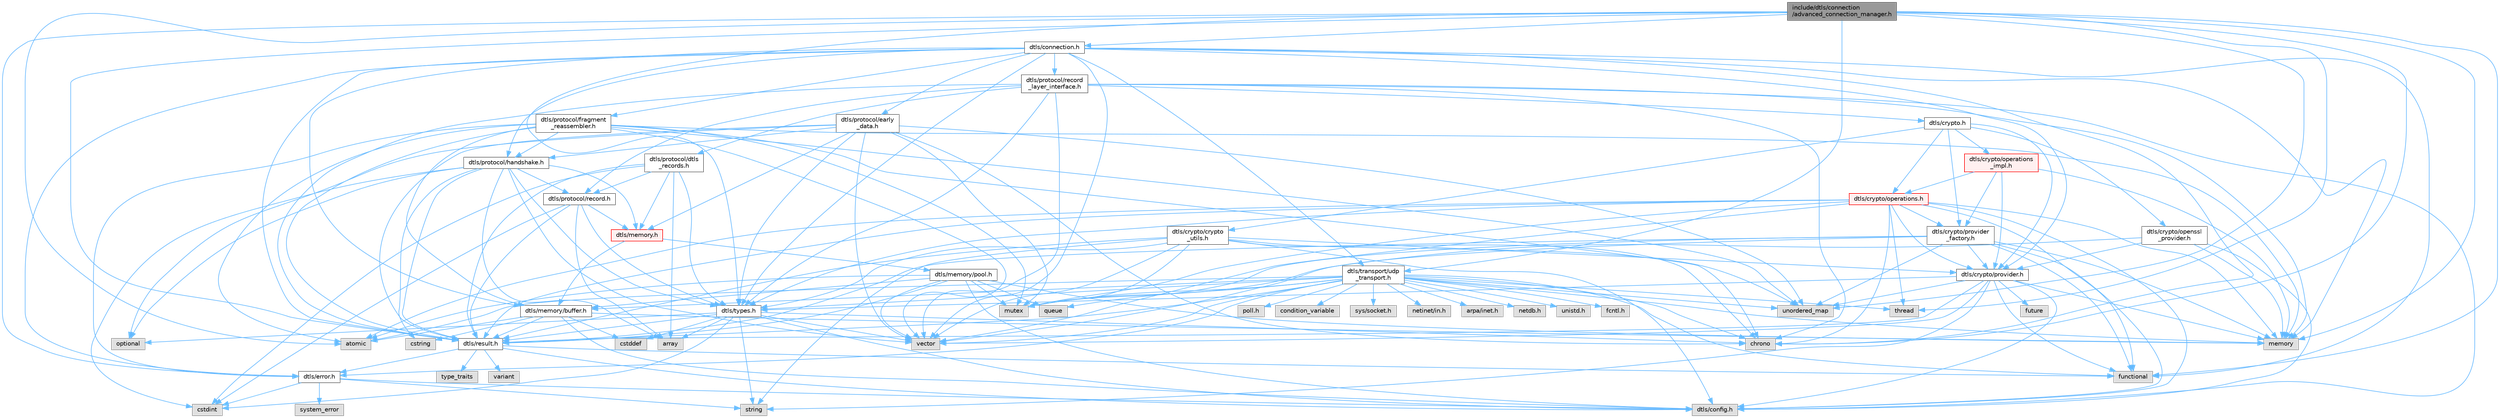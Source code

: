 digraph "include/dtls/connection/advanced_connection_manager.h"
{
 // LATEX_PDF_SIZE
  bgcolor="transparent";
  edge [fontname=Helvetica,fontsize=10,labelfontname=Helvetica,labelfontsize=10];
  node [fontname=Helvetica,fontsize=10,shape=box,height=0.2,width=0.4];
  Node1 [id="Node000001",label="include/dtls/connection\l/advanced_connection_manager.h",height=0.2,width=0.4,color="gray40", fillcolor="grey60", style="filled", fontcolor="black",tooltip="Advanced connection pooling and management for DTLS v1.3."];
  Node1 -> Node2 [id="edge1_Node000001_Node000002",color="steelblue1",style="solid",tooltip=" "];
  Node2 [id="Node000002",label="dtls/types.h",height=0.2,width=0.4,color="grey40", fillcolor="white", style="filled",URL="$types_8h.html",tooltip="Core DTLS v1.3 Protocol Types and Constants."];
  Node2 -> Node3 [id="edge2_Node000002_Node000003",color="steelblue1",style="solid",tooltip=" "];
  Node3 [id="Node000003",label="dtls/config.h",height=0.2,width=0.4,color="grey60", fillcolor="#E0E0E0", style="filled",tooltip=" "];
  Node2 -> Node4 [id="edge3_Node000002_Node000004",color="steelblue1",style="solid",tooltip=" "];
  Node4 [id="Node000004",label="dtls/result.h",height=0.2,width=0.4,color="grey40", fillcolor="white", style="filled",URL="$result_8h.html",tooltip=" "];
  Node4 -> Node3 [id="edge4_Node000004_Node000003",color="steelblue1",style="solid",tooltip=" "];
  Node4 -> Node5 [id="edge5_Node000004_Node000005",color="steelblue1",style="solid",tooltip=" "];
  Node5 [id="Node000005",label="dtls/error.h",height=0.2,width=0.4,color="grey40", fillcolor="white", style="filled",URL="$error_8h.html",tooltip=" "];
  Node5 -> Node3 [id="edge6_Node000005_Node000003",color="steelblue1",style="solid",tooltip=" "];
  Node5 -> Node6 [id="edge7_Node000005_Node000006",color="steelblue1",style="solid",tooltip=" "];
  Node6 [id="Node000006",label="system_error",height=0.2,width=0.4,color="grey60", fillcolor="#E0E0E0", style="filled",tooltip=" "];
  Node5 -> Node7 [id="edge8_Node000005_Node000007",color="steelblue1",style="solid",tooltip=" "];
  Node7 [id="Node000007",label="string",height=0.2,width=0.4,color="grey60", fillcolor="#E0E0E0", style="filled",tooltip=" "];
  Node5 -> Node8 [id="edge9_Node000005_Node000008",color="steelblue1",style="solid",tooltip=" "];
  Node8 [id="Node000008",label="cstdint",height=0.2,width=0.4,color="grey60", fillcolor="#E0E0E0", style="filled",tooltip=" "];
  Node4 -> Node9 [id="edge10_Node000004_Node000009",color="steelblue1",style="solid",tooltip=" "];
  Node9 [id="Node000009",label="variant",height=0.2,width=0.4,color="grey60", fillcolor="#E0E0E0", style="filled",tooltip=" "];
  Node4 -> Node10 [id="edge11_Node000004_Node000010",color="steelblue1",style="solid",tooltip=" "];
  Node10 [id="Node000010",label="functional",height=0.2,width=0.4,color="grey60", fillcolor="#E0E0E0", style="filled",tooltip=" "];
  Node4 -> Node11 [id="edge12_Node000004_Node000011",color="steelblue1",style="solid",tooltip=" "];
  Node11 [id="Node000011",label="type_traits",height=0.2,width=0.4,color="grey60", fillcolor="#E0E0E0", style="filled",tooltip=" "];
  Node2 -> Node8 [id="edge13_Node000002_Node000008",color="steelblue1",style="solid",tooltip=" "];
  Node2 -> Node12 [id="edge14_Node000002_Node000012",color="steelblue1",style="solid",tooltip=" "];
  Node12 [id="Node000012",label="cstddef",height=0.2,width=0.4,color="grey60", fillcolor="#E0E0E0", style="filled",tooltip=" "];
  Node2 -> Node13 [id="edge15_Node000002_Node000013",color="steelblue1",style="solid",tooltip=" "];
  Node13 [id="Node000013",label="array",height=0.2,width=0.4,color="grey60", fillcolor="#E0E0E0", style="filled",tooltip=" "];
  Node2 -> Node14 [id="edge16_Node000002_Node000014",color="steelblue1",style="solid",tooltip=" "];
  Node14 [id="Node000014",label="vector",height=0.2,width=0.4,color="grey60", fillcolor="#E0E0E0", style="filled",tooltip=" "];
  Node2 -> Node7 [id="edge17_Node000002_Node000007",color="steelblue1",style="solid",tooltip=" "];
  Node2 -> Node15 [id="edge18_Node000002_Node000015",color="steelblue1",style="solid",tooltip=" "];
  Node15 [id="Node000015",label="chrono",height=0.2,width=0.4,color="grey60", fillcolor="#E0E0E0", style="filled",tooltip=" "];
  Node2 -> Node16 [id="edge19_Node000002_Node000016",color="steelblue1",style="solid",tooltip=" "];
  Node16 [id="Node000016",label="optional",height=0.2,width=0.4,color="grey60", fillcolor="#E0E0E0", style="filled",tooltip=" "];
  Node1 -> Node5 [id="edge20_Node000001_Node000005",color="steelblue1",style="solid",tooltip=" "];
  Node1 -> Node4 [id="edge21_Node000001_Node000004",color="steelblue1",style="solid",tooltip=" "];
  Node1 -> Node17 [id="edge22_Node000001_Node000017",color="steelblue1",style="solid",tooltip=" "];
  Node17 [id="Node000017",label="dtls/connection.h",height=0.2,width=0.4,color="grey40", fillcolor="white", style="filled",URL="$connection_8h.html",tooltip="DTLS v1.3 Connection Management API."];
  Node17 -> Node5 [id="edge23_Node000017_Node000005",color="steelblue1",style="solid",tooltip=" "];
  Node17 -> Node4 [id="edge24_Node000017_Node000004",color="steelblue1",style="solid",tooltip=" "];
  Node17 -> Node2 [id="edge25_Node000017_Node000002",color="steelblue1",style="solid",tooltip=" "];
  Node17 -> Node18 [id="edge26_Node000017_Node000018",color="steelblue1",style="solid",tooltip=" "];
  Node18 [id="Node000018",label="dtls/crypto/provider.h",height=0.2,width=0.4,color="grey40", fillcolor="white", style="filled",URL="$provider_8h.html",tooltip="DTLS v1.3 Cryptographic Provider Interface."];
  Node18 -> Node3 [id="edge27_Node000018_Node000003",color="steelblue1",style="solid",tooltip=" "];
  Node18 -> Node2 [id="edge28_Node000018_Node000002",color="steelblue1",style="solid",tooltip=" "];
  Node18 -> Node4 [id="edge29_Node000018_Node000004",color="steelblue1",style="solid",tooltip=" "];
  Node18 -> Node19 [id="edge30_Node000018_Node000019",color="steelblue1",style="solid",tooltip=" "];
  Node19 [id="Node000019",label="memory",height=0.2,width=0.4,color="grey60", fillcolor="#E0E0E0", style="filled",tooltip=" "];
  Node18 -> Node14 [id="edge31_Node000018_Node000014",color="steelblue1",style="solid",tooltip=" "];
  Node18 -> Node7 [id="edge32_Node000018_Node000007",color="steelblue1",style="solid",tooltip=" "];
  Node18 -> Node10 [id="edge33_Node000018_Node000010",color="steelblue1",style="solid",tooltip=" "];
  Node18 -> Node20 [id="edge34_Node000018_Node000020",color="steelblue1",style="solid",tooltip=" "];
  Node20 [id="Node000020",label="future",height=0.2,width=0.4,color="grey60", fillcolor="#E0E0E0", style="filled",tooltip=" "];
  Node18 -> Node21 [id="edge35_Node000018_Node000021",color="steelblue1",style="solid",tooltip=" "];
  Node21 [id="Node000021",label="unordered_map",height=0.2,width=0.4,color="grey60", fillcolor="#E0E0E0", style="filled",tooltip=" "];
  Node17 -> Node22 [id="edge36_Node000017_Node000022",color="steelblue1",style="solid",tooltip=" "];
  Node22 [id="Node000022",label="dtls/protocol/record\l_layer_interface.h",height=0.2,width=0.4,color="grey40", fillcolor="white", style="filled",URL="$record__layer__interface_8h.html",tooltip=" "];
  Node22 -> Node3 [id="edge37_Node000022_Node000003",color="steelblue1",style="solid",tooltip=" "];
  Node22 -> Node2 [id="edge38_Node000022_Node000002",color="steelblue1",style="solid",tooltip=" "];
  Node22 -> Node4 [id="edge39_Node000022_Node000004",color="steelblue1",style="solid",tooltip=" "];
  Node22 -> Node23 [id="edge40_Node000022_Node000023",color="steelblue1",style="solid",tooltip=" "];
  Node23 [id="Node000023",label="dtls/protocol/record.h",height=0.2,width=0.4,color="grey40", fillcolor="white", style="filled",URL="$record_8h.html",tooltip=" "];
  Node23 -> Node2 [id="edge41_Node000023_Node000002",color="steelblue1",style="solid",tooltip=" "];
  Node23 -> Node4 [id="edge42_Node000023_Node000004",color="steelblue1",style="solid",tooltip=" "];
  Node23 -> Node24 [id="edge43_Node000023_Node000024",color="steelblue1",style="solid",tooltip=" "];
  Node24 [id="Node000024",label="dtls/memory.h",height=0.2,width=0.4,color="red", fillcolor="#FFF0F0", style="filled",URL="$memory_8h.html",tooltip=" "];
  Node24 -> Node25 [id="edge44_Node000024_Node000025",color="steelblue1",style="solid",tooltip=" "];
  Node25 [id="Node000025",label="dtls/memory/buffer.h",height=0.2,width=0.4,color="grey40", fillcolor="white", style="filled",URL="$buffer_8h.html",tooltip=" "];
  Node25 -> Node3 [id="edge45_Node000025_Node000003",color="steelblue1",style="solid",tooltip=" "];
  Node25 -> Node4 [id="edge46_Node000025_Node000004",color="steelblue1",style="solid",tooltip=" "];
  Node25 -> Node19 [id="edge47_Node000025_Node000019",color="steelblue1",style="solid",tooltip=" "];
  Node25 -> Node12 [id="edge48_Node000025_Node000012",color="steelblue1",style="solid",tooltip=" "];
  Node25 -> Node26 [id="edge49_Node000025_Node000026",color="steelblue1",style="solid",tooltip=" "];
  Node26 [id="Node000026",label="cstring",height=0.2,width=0.4,color="grey60", fillcolor="#E0E0E0", style="filled",tooltip=" "];
  Node25 -> Node27 [id="edge50_Node000025_Node000027",color="steelblue1",style="solid",tooltip=" "];
  Node27 [id="Node000027",label="atomic",height=0.2,width=0.4,color="grey60", fillcolor="#E0E0E0", style="filled",tooltip=" "];
  Node24 -> Node28 [id="edge51_Node000024_Node000028",color="steelblue1",style="solid",tooltip=" "];
  Node28 [id="Node000028",label="dtls/memory/pool.h",height=0.2,width=0.4,color="grey40", fillcolor="white", style="filled",URL="$pool_8h.html",tooltip=" "];
  Node28 -> Node3 [id="edge52_Node000028_Node000003",color="steelblue1",style="solid",tooltip=" "];
  Node28 -> Node4 [id="edge53_Node000028_Node000004",color="steelblue1",style="solid",tooltip=" "];
  Node28 -> Node25 [id="edge54_Node000028_Node000025",color="steelblue1",style="solid",tooltip=" "];
  Node28 -> Node19 [id="edge55_Node000028_Node000019",color="steelblue1",style="solid",tooltip=" "];
  Node28 -> Node29 [id="edge56_Node000028_Node000029",color="steelblue1",style="solid",tooltip=" "];
  Node29 [id="Node000029",label="queue",height=0.2,width=0.4,color="grey60", fillcolor="#E0E0E0", style="filled",tooltip=" "];
  Node28 -> Node30 [id="edge57_Node000028_Node000030",color="steelblue1",style="solid",tooltip=" "];
  Node30 [id="Node000030",label="mutex",height=0.2,width=0.4,color="grey60", fillcolor="#E0E0E0", style="filled",tooltip=" "];
  Node28 -> Node27 [id="edge58_Node000028_Node000027",color="steelblue1",style="solid",tooltip=" "];
  Node28 -> Node14 [id="edge59_Node000028_Node000014",color="steelblue1",style="solid",tooltip=" "];
  Node23 -> Node8 [id="edge60_Node000023_Node000008",color="steelblue1",style="solid",tooltip=" "];
  Node23 -> Node13 [id="edge61_Node000023_Node000013",color="steelblue1",style="solid",tooltip=" "];
  Node22 -> Node33 [id="edge62_Node000022_Node000033",color="steelblue1",style="solid",tooltip=" "];
  Node33 [id="Node000033",label="dtls/protocol/dtls\l_records.h",height=0.2,width=0.4,color="grey40", fillcolor="white", style="filled",URL="$dtls__records_8h.html",tooltip=" "];
  Node33 -> Node2 [id="edge63_Node000033_Node000002",color="steelblue1",style="solid",tooltip=" "];
  Node33 -> Node4 [id="edge64_Node000033_Node000004",color="steelblue1",style="solid",tooltip=" "];
  Node33 -> Node24 [id="edge65_Node000033_Node000024",color="steelblue1",style="solid",tooltip=" "];
  Node33 -> Node23 [id="edge66_Node000033_Node000023",color="steelblue1",style="solid",tooltip=" "];
  Node33 -> Node8 [id="edge67_Node000033_Node000008",color="steelblue1",style="solid",tooltip=" "];
  Node33 -> Node13 [id="edge68_Node000033_Node000013",color="steelblue1",style="solid",tooltip=" "];
  Node22 -> Node34 [id="edge69_Node000022_Node000034",color="steelblue1",style="solid",tooltip=" "];
  Node34 [id="Node000034",label="dtls/crypto.h",height=0.2,width=0.4,color="grey40", fillcolor="white", style="filled",URL="$crypto_8h.html",tooltip=" "];
  Node34 -> Node18 [id="edge70_Node000034_Node000018",color="steelblue1",style="solid",tooltip=" "];
  Node34 -> Node35 [id="edge71_Node000034_Node000035",color="steelblue1",style="solid",tooltip=" "];
  Node35 [id="Node000035",label="dtls/crypto/provider\l_factory.h",height=0.2,width=0.4,color="grey40", fillcolor="white", style="filled",URL="$provider__factory_8h.html",tooltip=" "];
  Node35 -> Node3 [id="edge72_Node000035_Node000003",color="steelblue1",style="solid",tooltip=" "];
  Node35 -> Node18 [id="edge73_Node000035_Node000018",color="steelblue1",style="solid",tooltip=" "];
  Node35 -> Node4 [id="edge74_Node000035_Node000004",color="steelblue1",style="solid",tooltip=" "];
  Node35 -> Node19 [id="edge75_Node000035_Node000019",color="steelblue1",style="solid",tooltip=" "];
  Node35 -> Node14 [id="edge76_Node000035_Node000014",color="steelblue1",style="solid",tooltip=" "];
  Node35 -> Node10 [id="edge77_Node000035_Node000010",color="steelblue1",style="solid",tooltip=" "];
  Node35 -> Node21 [id="edge78_Node000035_Node000021",color="steelblue1",style="solid",tooltip=" "];
  Node35 -> Node30 [id="edge79_Node000035_Node000030",color="steelblue1",style="solid",tooltip=" "];
  Node34 -> Node36 [id="edge80_Node000034_Node000036",color="steelblue1",style="solid",tooltip=" "];
  Node36 [id="Node000036",label="dtls/crypto/openssl\l_provider.h",height=0.2,width=0.4,color="grey40", fillcolor="white", style="filled",URL="$openssl__provider_8h.html",tooltip=" "];
  Node36 -> Node3 [id="edge81_Node000036_Node000003",color="steelblue1",style="solid",tooltip=" "];
  Node36 -> Node18 [id="edge82_Node000036_Node000018",color="steelblue1",style="solid",tooltip=" "];
  Node36 -> Node19 [id="edge83_Node000036_Node000019",color="steelblue1",style="solid",tooltip=" "];
  Node36 -> Node30 [id="edge84_Node000036_Node000030",color="steelblue1",style="solid",tooltip=" "];
  Node34 -> Node37 [id="edge85_Node000034_Node000037",color="steelblue1",style="solid",tooltip=" "];
  Node37 [id="Node000037",label="dtls/crypto/crypto\l_utils.h",height=0.2,width=0.4,color="grey40", fillcolor="white", style="filled",URL="$crypto__utils_8h.html",tooltip=" "];
  Node37 -> Node3 [id="edge86_Node000037_Node000003",color="steelblue1",style="solid",tooltip=" "];
  Node37 -> Node2 [id="edge87_Node000037_Node000002",color="steelblue1",style="solid",tooltip=" "];
  Node37 -> Node4 [id="edge88_Node000037_Node000004",color="steelblue1",style="solid",tooltip=" "];
  Node37 -> Node18 [id="edge89_Node000037_Node000018",color="steelblue1",style="solid",tooltip=" "];
  Node37 -> Node14 [id="edge90_Node000037_Node000014",color="steelblue1",style="solid",tooltip=" "];
  Node37 -> Node7 [id="edge91_Node000037_Node000007",color="steelblue1",style="solid",tooltip=" "];
  Node37 -> Node15 [id="edge92_Node000037_Node000015",color="steelblue1",style="solid",tooltip=" "];
  Node37 -> Node30 [id="edge93_Node000037_Node000030",color="steelblue1",style="solid",tooltip=" "];
  Node37 -> Node21 [id="edge94_Node000037_Node000021",color="steelblue1",style="solid",tooltip=" "];
  Node34 -> Node38 [id="edge95_Node000034_Node000038",color="steelblue1",style="solid",tooltip=" "];
  Node38 [id="Node000038",label="dtls/crypto/operations.h",height=0.2,width=0.4,color="red", fillcolor="#FFF0F0", style="filled",URL="$operations_8h.html",tooltip=" "];
  Node38 -> Node3 [id="edge96_Node000038_Node000003",color="steelblue1",style="solid",tooltip=" "];
  Node38 -> Node2 [id="edge97_Node000038_Node000002",color="steelblue1",style="solid",tooltip=" "];
  Node38 -> Node4 [id="edge98_Node000038_Node000004",color="steelblue1",style="solid",tooltip=" "];
  Node38 -> Node18 [id="edge99_Node000038_Node000018",color="steelblue1",style="solid",tooltip=" "];
  Node38 -> Node35 [id="edge100_Node000038_Node000035",color="steelblue1",style="solid",tooltip=" "];
  Node38 -> Node19 [id="edge101_Node000038_Node000019",color="steelblue1",style="solid",tooltip=" "];
  Node38 -> Node14 [id="edge102_Node000038_Node000014",color="steelblue1",style="solid",tooltip=" "];
  Node38 -> Node10 [id="edge103_Node000038_Node000010",color="steelblue1",style="solid",tooltip=" "];
  Node38 -> Node27 [id="edge104_Node000038_Node000027",color="steelblue1",style="solid",tooltip=" "];
  Node38 -> Node32 [id="edge105_Node000038_Node000032",color="steelblue1",style="solid",tooltip=" "];
  Node32 [id="Node000032",label="thread",height=0.2,width=0.4,color="grey60", fillcolor="#E0E0E0", style="filled",tooltip=" "];
  Node38 -> Node30 [id="edge106_Node000038_Node000030",color="steelblue1",style="solid",tooltip=" "];
  Node38 -> Node15 [id="edge107_Node000038_Node000015",color="steelblue1",style="solid",tooltip=" "];
  Node34 -> Node40 [id="edge108_Node000034_Node000040",color="steelblue1",style="solid",tooltip=" "];
  Node40 [id="Node000040",label="dtls/crypto/operations\l_impl.h",height=0.2,width=0.4,color="red", fillcolor="#FFF0F0", style="filled",URL="$operations__impl_8h.html",tooltip=" "];
  Node40 -> Node38 [id="edge109_Node000040_Node000038",color="steelblue1",style="solid",tooltip=" "];
  Node40 -> Node18 [id="edge110_Node000040_Node000018",color="steelblue1",style="solid",tooltip=" "];
  Node40 -> Node35 [id="edge111_Node000040_Node000035",color="steelblue1",style="solid",tooltip=" "];
  Node40 -> Node19 [id="edge112_Node000040_Node000019",color="steelblue1",style="solid",tooltip=" "];
  Node22 -> Node19 [id="edge113_Node000022_Node000019",color="steelblue1",style="solid",tooltip=" "];
  Node22 -> Node14 [id="edge114_Node000022_Node000014",color="steelblue1",style="solid",tooltip=" "];
  Node22 -> Node15 [id="edge115_Node000022_Node000015",color="steelblue1",style="solid",tooltip=" "];
  Node17 -> Node41 [id="edge116_Node000017_Node000041",color="steelblue1",style="solid",tooltip=" "];
  Node41 [id="Node000041",label="dtls/protocol/handshake.h",height=0.2,width=0.4,color="grey40", fillcolor="white", style="filled",URL="$handshake_8h.html",tooltip=" "];
  Node41 -> Node2 [id="edge117_Node000041_Node000002",color="steelblue1",style="solid",tooltip=" "];
  Node41 -> Node4 [id="edge118_Node000041_Node000004",color="steelblue1",style="solid",tooltip=" "];
  Node41 -> Node24 [id="edge119_Node000041_Node000024",color="steelblue1",style="solid",tooltip=" "];
  Node41 -> Node23 [id="edge120_Node000041_Node000023",color="steelblue1",style="solid",tooltip=" "];
  Node41 -> Node8 [id="edge121_Node000041_Node000008",color="steelblue1",style="solid",tooltip=" "];
  Node41 -> Node14 [id="edge122_Node000041_Node000014",color="steelblue1",style="solid",tooltip=" "];
  Node41 -> Node13 [id="edge123_Node000041_Node000013",color="steelblue1",style="solid",tooltip=" "];
  Node41 -> Node16 [id="edge124_Node000041_Node000016",color="steelblue1",style="solid",tooltip=" "];
  Node41 -> Node26 [id="edge125_Node000041_Node000026",color="steelblue1",style="solid",tooltip=" "];
  Node17 -> Node42 [id="edge126_Node000017_Node000042",color="steelblue1",style="solid",tooltip=" "];
  Node42 [id="Node000042",label="dtls/protocol/early\l_data.h",height=0.2,width=0.4,color="grey40", fillcolor="white", style="filled",URL="$early__data_8h.html",tooltip=" "];
  Node42 -> Node2 [id="edge127_Node000042_Node000002",color="steelblue1",style="solid",tooltip=" "];
  Node42 -> Node4 [id="edge128_Node000042_Node000004",color="steelblue1",style="solid",tooltip=" "];
  Node42 -> Node24 [id="edge129_Node000042_Node000024",color="steelblue1",style="solid",tooltip=" "];
  Node42 -> Node41 [id="edge130_Node000042_Node000041",color="steelblue1",style="solid",tooltip=" "];
  Node42 -> Node15 [id="edge131_Node000042_Node000015",color="steelblue1",style="solid",tooltip=" "];
  Node42 -> Node14 [id="edge132_Node000042_Node000014",color="steelblue1",style="solid",tooltip=" "];
  Node42 -> Node21 [id="edge133_Node000042_Node000021",color="steelblue1",style="solid",tooltip=" "];
  Node42 -> Node30 [id="edge134_Node000042_Node000030",color="steelblue1",style="solid",tooltip=" "];
  Node42 -> Node16 [id="edge135_Node000042_Node000016",color="steelblue1",style="solid",tooltip=" "];
  Node17 -> Node43 [id="edge136_Node000017_Node000043",color="steelblue1",style="solid",tooltip=" "];
  Node43 [id="Node000043",label="dtls/protocol/fragment\l_reassembler.h",height=0.2,width=0.4,color="grey40", fillcolor="white", style="filled",URL="$fragment__reassembler_8h.html",tooltip=" "];
  Node43 -> Node5 [id="edge137_Node000043_Node000005",color="steelblue1",style="solid",tooltip=" "];
  Node43 -> Node4 [id="edge138_Node000043_Node000004",color="steelblue1",style="solid",tooltip=" "];
  Node43 -> Node25 [id="edge139_Node000043_Node000025",color="steelblue1",style="solid",tooltip=" "];
  Node43 -> Node41 [id="edge140_Node000043_Node000041",color="steelblue1",style="solid",tooltip=" "];
  Node43 -> Node19 [id="edge141_Node000043_Node000019",color="steelblue1",style="solid",tooltip=" "];
  Node43 -> Node21 [id="edge142_Node000043_Node000021",color="steelblue1",style="solid",tooltip=" "];
  Node43 -> Node15 [id="edge143_Node000043_Node000015",color="steelblue1",style="solid",tooltip=" "];
  Node43 -> Node30 [id="edge144_Node000043_Node000030",color="steelblue1",style="solid",tooltip=" "];
  Node43 -> Node27 [id="edge145_Node000043_Node000027",color="steelblue1",style="solid",tooltip=" "];
  Node43 -> Node14 [id="edge146_Node000043_Node000014",color="steelblue1",style="solid",tooltip=" "];
  Node17 -> Node25 [id="edge147_Node000017_Node000025",color="steelblue1",style="solid",tooltip=" "];
  Node17 -> Node44 [id="edge148_Node000017_Node000044",color="steelblue1",style="solid",tooltip=" "];
  Node44 [id="Node000044",label="dtls/transport/udp\l_transport.h",height=0.2,width=0.4,color="grey40", fillcolor="white", style="filled",URL="$udp__transport_8h.html",tooltip=" "];
  Node44 -> Node5 [id="edge149_Node000044_Node000005",color="steelblue1",style="solid",tooltip=" "];
  Node44 -> Node4 [id="edge150_Node000044_Node000004",color="steelblue1",style="solid",tooltip=" "];
  Node44 -> Node2 [id="edge151_Node000044_Node000002",color="steelblue1",style="solid",tooltip=" "];
  Node44 -> Node25 [id="edge152_Node000044_Node000025",color="steelblue1",style="solid",tooltip=" "];
  Node44 -> Node19 [id="edge153_Node000044_Node000019",color="steelblue1",style="solid",tooltip=" "];
  Node44 -> Node10 [id="edge154_Node000044_Node000010",color="steelblue1",style="solid",tooltip=" "];
  Node44 -> Node32 [id="edge155_Node000044_Node000032",color="steelblue1",style="solid",tooltip=" "];
  Node44 -> Node27 [id="edge156_Node000044_Node000027",color="steelblue1",style="solid",tooltip=" "];
  Node44 -> Node15 [id="edge157_Node000044_Node000015",color="steelblue1",style="solid",tooltip=" "];
  Node44 -> Node14 [id="edge158_Node000044_Node000014",color="steelblue1",style="solid",tooltip=" "];
  Node44 -> Node21 [id="edge159_Node000044_Node000021",color="steelblue1",style="solid",tooltip=" "];
  Node44 -> Node29 [id="edge160_Node000044_Node000029",color="steelblue1",style="solid",tooltip=" "];
  Node44 -> Node30 [id="edge161_Node000044_Node000030",color="steelblue1",style="solid",tooltip=" "];
  Node44 -> Node45 [id="edge162_Node000044_Node000045",color="steelblue1",style="solid",tooltip=" "];
  Node45 [id="Node000045",label="condition_variable",height=0.2,width=0.4,color="grey60", fillcolor="#E0E0E0", style="filled",tooltip=" "];
  Node44 -> Node46 [id="edge163_Node000044_Node000046",color="steelblue1",style="solid",tooltip=" "];
  Node46 [id="Node000046",label="sys/socket.h",height=0.2,width=0.4,color="grey60", fillcolor="#E0E0E0", style="filled",tooltip=" "];
  Node44 -> Node47 [id="edge164_Node000044_Node000047",color="steelblue1",style="solid",tooltip=" "];
  Node47 [id="Node000047",label="netinet/in.h",height=0.2,width=0.4,color="grey60", fillcolor="#E0E0E0", style="filled",tooltip=" "];
  Node44 -> Node48 [id="edge165_Node000044_Node000048",color="steelblue1",style="solid",tooltip=" "];
  Node48 [id="Node000048",label="arpa/inet.h",height=0.2,width=0.4,color="grey60", fillcolor="#E0E0E0", style="filled",tooltip=" "];
  Node44 -> Node49 [id="edge166_Node000044_Node000049",color="steelblue1",style="solid",tooltip=" "];
  Node49 [id="Node000049",label="netdb.h",height=0.2,width=0.4,color="grey60", fillcolor="#E0E0E0", style="filled",tooltip=" "];
  Node44 -> Node50 [id="edge167_Node000044_Node000050",color="steelblue1",style="solid",tooltip=" "];
  Node50 [id="Node000050",label="unistd.h",height=0.2,width=0.4,color="grey60", fillcolor="#E0E0E0", style="filled",tooltip=" "];
  Node44 -> Node51 [id="edge168_Node000044_Node000051",color="steelblue1",style="solid",tooltip=" "];
  Node51 [id="Node000051",label="fcntl.h",height=0.2,width=0.4,color="grey60", fillcolor="#E0E0E0", style="filled",tooltip=" "];
  Node44 -> Node52 [id="edge169_Node000044_Node000052",color="steelblue1",style="solid",tooltip=" "];
  Node52 [id="Node000052",label="poll.h",height=0.2,width=0.4,color="grey60", fillcolor="#E0E0E0", style="filled",tooltip=" "];
  Node17 -> Node19 [id="edge170_Node000017_Node000019",color="steelblue1",style="solid",tooltip=" "];
  Node17 -> Node10 [id="edge171_Node000017_Node000010",color="steelblue1",style="solid",tooltip=" "];
  Node17 -> Node15 [id="edge172_Node000017_Node000015",color="steelblue1",style="solid",tooltip=" "];
  Node17 -> Node14 [id="edge173_Node000017_Node000014",color="steelblue1",style="solid",tooltip=" "];
  Node1 -> Node44 [id="edge174_Node000001_Node000044",color="steelblue1",style="solid",tooltip=" "];
  Node1 -> Node19 [id="edge175_Node000001_Node000019",color="steelblue1",style="solid",tooltip=" "];
  Node1 -> Node15 [id="edge176_Node000001_Node000015",color="steelblue1",style="solid",tooltip=" "];
  Node1 -> Node10 [id="edge177_Node000001_Node000010",color="steelblue1",style="solid",tooltip=" "];
  Node1 -> Node21 [id="edge178_Node000001_Node000021",color="steelblue1",style="solid",tooltip=" "];
  Node1 -> Node32 [id="edge179_Node000001_Node000032",color="steelblue1",style="solid",tooltip=" "];
  Node1 -> Node27 [id="edge180_Node000001_Node000027",color="steelblue1",style="solid",tooltip=" "];
}
